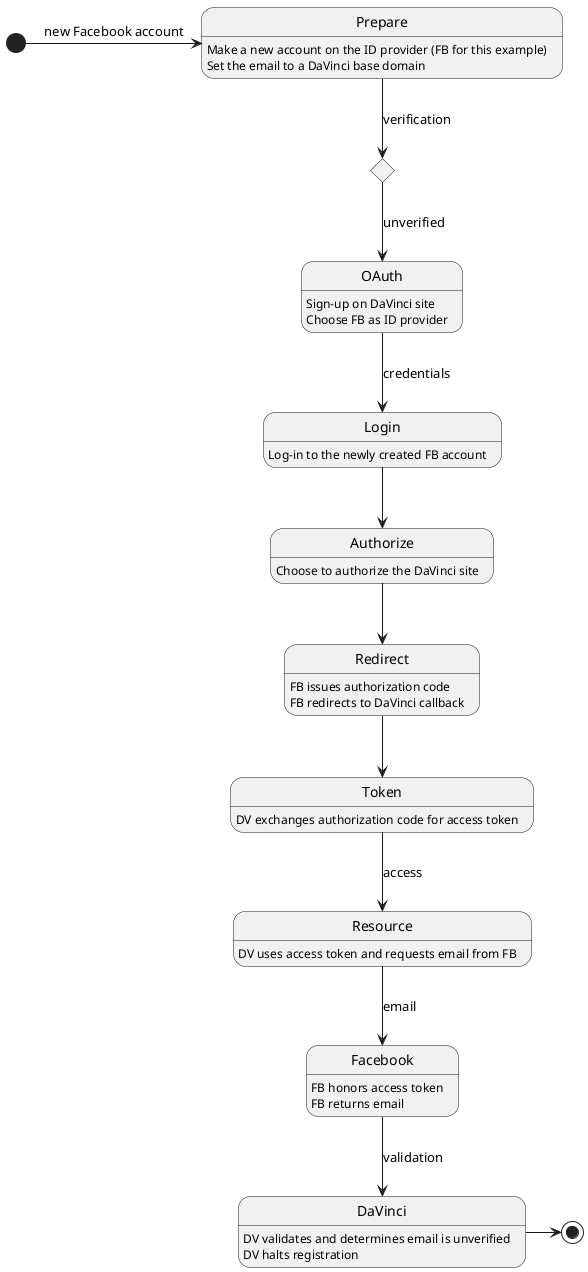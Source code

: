 @startumlstate "verify" as Verify <<choice>>[*] -> Prepare: new Facebook accountPrepare: Make a new account on the ID provider (FB for this example)Prepare: Set the email to a DaVinci base domainPrepare --> Verify: verificationVerify: GitHub may initiate email verificationVerify --> OAuth: unverifiedOAuth: Sign-up on DaVinci siteOAuth: Choose FB as ID providerOAuth --> Login: credentialsLogin: Log-in to the newly created FB accountLogin --> AuthorizeAuthorize: Choose to authorize the DaVinci siteAuthorize --> RedirectRedirect: FB issues authorization codeRedirect: FB redirects to DaVinci callbackRedirect --> TokenToken: DV exchanges authorization code for access tokenToken --> Resource: accessResource: DV uses access token and requests email from FBResource --> Facebook: emailFacebook: FB honors access tokenFacebook: FB returns emailFacebook --> DaVinci: validationDaVinci: DV validates and determines email is unverifiedDaVinci: DV halts registrationDaVinci -> [*]@enduml